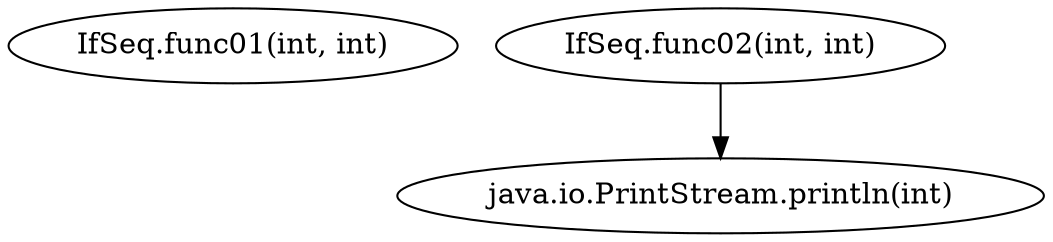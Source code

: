 digraph G {
  1 [ label="IfSeq.func01(int, int)" ];
  2 [ label="IfSeq.func02(int, int)" ];
  3 [ label="java.io.PrintStream.println(int)" ];
  2 -> 3;
}
